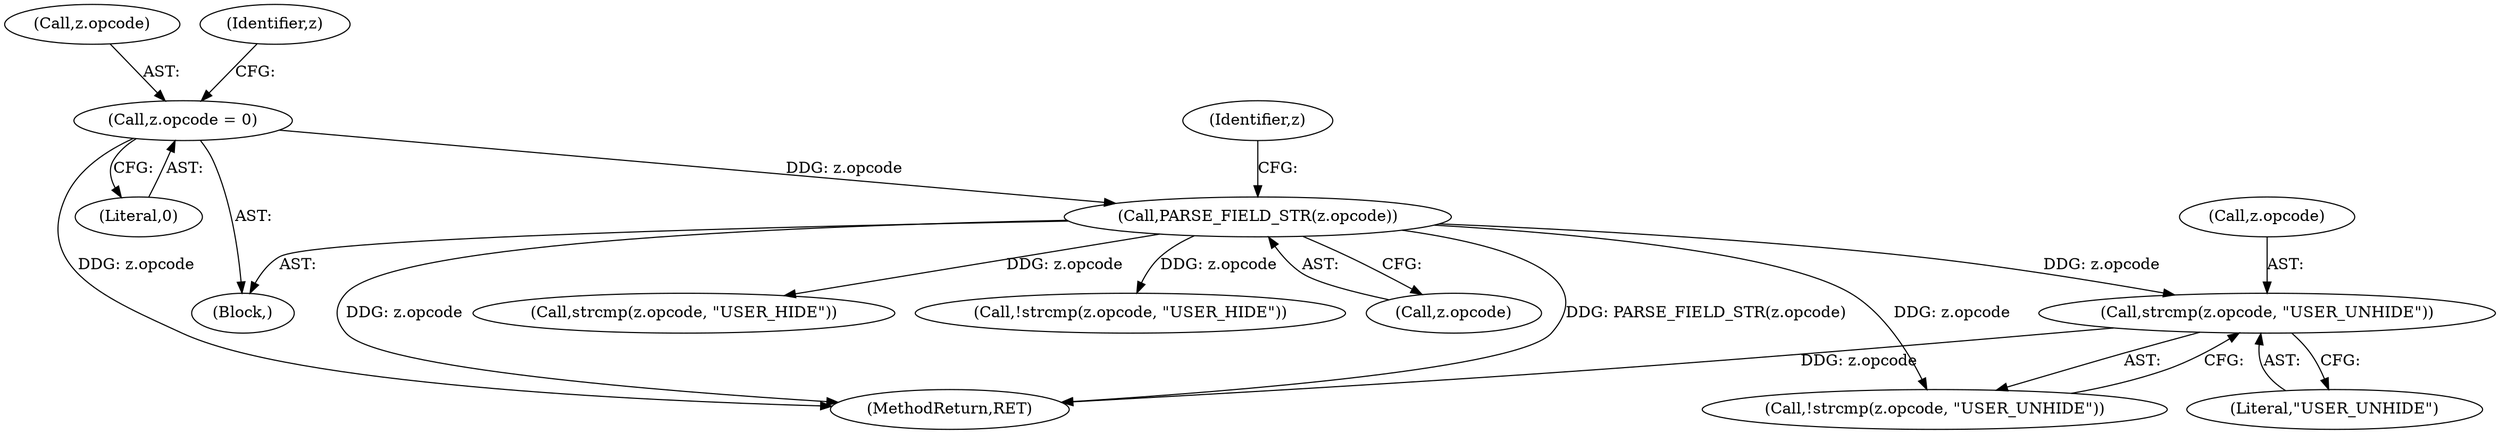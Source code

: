 digraph "0_tcpdump_d17507ffa3e9742199b02a66aa940e79ababfa30_0@API" {
"1000355" [label="(Call,strcmp(z.opcode, \"USER_UNHIDE\"))"];
"1000226" [label="(Call,PARSE_FIELD_STR(z.opcode))"];
"1000135" [label="(Call,z.opcode = 0)"];
"1000136" [label="(Call,z.opcode)"];
"1000748" [label="(MethodReturn,RET)"];
"1000354" [label="(Call,!strcmp(z.opcode, \"USER_UNHIDE\"))"];
"1000359" [label="(Literal,\"USER_UNHIDE\")"];
"1000343" [label="(Call,strcmp(z.opcode, \"USER_HIDE\"))"];
"1000342" [label="(Call,!strcmp(z.opcode, \"USER_HIDE\"))"];
"1000232" [label="(Identifier,z)"];
"1000135" [label="(Call,z.opcode = 0)"];
"1000139" [label="(Literal,0)"];
"1000227" [label="(Call,z.opcode)"];
"1000107" [label="(Block,)"];
"1000142" [label="(Identifier,z)"];
"1000355" [label="(Call,strcmp(z.opcode, \"USER_UNHIDE\"))"];
"1000226" [label="(Call,PARSE_FIELD_STR(z.opcode))"];
"1000356" [label="(Call,z.opcode)"];
"1000355" -> "1000354"  [label="AST: "];
"1000355" -> "1000359"  [label="CFG: "];
"1000356" -> "1000355"  [label="AST: "];
"1000359" -> "1000355"  [label="AST: "];
"1000354" -> "1000355"  [label="CFG: "];
"1000355" -> "1000748"  [label="DDG: z.opcode"];
"1000226" -> "1000355"  [label="DDG: z.opcode"];
"1000226" -> "1000107"  [label="AST: "];
"1000226" -> "1000227"  [label="CFG: "];
"1000227" -> "1000226"  [label="AST: "];
"1000232" -> "1000226"  [label="CFG: "];
"1000226" -> "1000748"  [label="DDG: z.opcode"];
"1000226" -> "1000748"  [label="DDG: PARSE_FIELD_STR(z.opcode)"];
"1000135" -> "1000226"  [label="DDG: z.opcode"];
"1000226" -> "1000342"  [label="DDG: z.opcode"];
"1000226" -> "1000343"  [label="DDG: z.opcode"];
"1000226" -> "1000354"  [label="DDG: z.opcode"];
"1000135" -> "1000107"  [label="AST: "];
"1000135" -> "1000139"  [label="CFG: "];
"1000136" -> "1000135"  [label="AST: "];
"1000139" -> "1000135"  [label="AST: "];
"1000142" -> "1000135"  [label="CFG: "];
"1000135" -> "1000748"  [label="DDG: z.opcode"];
}
